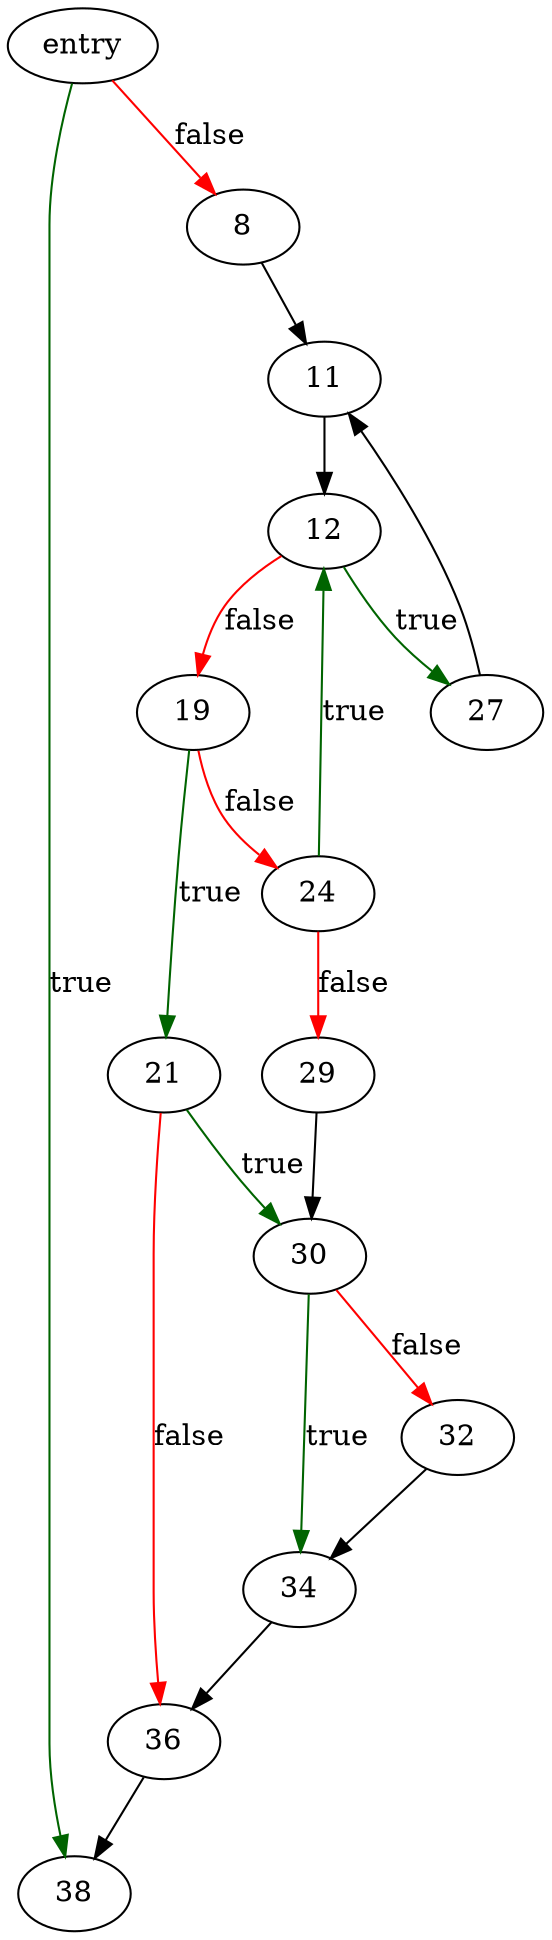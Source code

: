 digraph "blake2b_stream" {
	// Node definitions.
	3 [label=entry];
	8;
	11;
	12;
	19;
	21;
	24;
	27;
	29;
	30;
	32;
	34;
	36;
	38;

	// Edge definitions.
	3 -> 8 [
		color=red
		label=false
	];
	3 -> 38 [
		color=darkgreen
		label=true
	];
	8 -> 11;
	11 -> 12;
	12 -> 19 [
		color=red
		label=false
	];
	12 -> 27 [
		color=darkgreen
		label=true
	];
	19 -> 21 [
		color=darkgreen
		label=true
	];
	19 -> 24 [
		color=red
		label=false
	];
	21 -> 30 [
		color=darkgreen
		label=true
	];
	21 -> 36 [
		color=red
		label=false
	];
	24 -> 12 [
		color=darkgreen
		label=true
	];
	24 -> 29 [
		color=red
		label=false
	];
	27 -> 11;
	29 -> 30;
	30 -> 32 [
		color=red
		label=false
	];
	30 -> 34 [
		color=darkgreen
		label=true
	];
	32 -> 34;
	34 -> 36;
	36 -> 38;
}